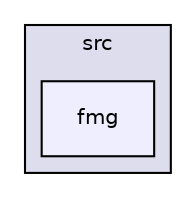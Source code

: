 digraph "src/fmg" {
  compound=true
  node [ fontsize="10", fontname="Helvetica"];
  edge [ labelfontsize="10", labelfontname="Helvetica"];
  subgraph clusterdir_68267d1309a1af8e8297ef4c3efbcdba {
    graph [ bgcolor="#ddddee", pencolor="black", label="src" fontname="Helvetica", fontsize="10", URL="dir_68267d1309a1af8e8297ef4c3efbcdba.html"]
  dir_8fd79edc19fe1dbe3cd007a4cb8a9e72 [shape=box, label="fmg", style="filled", fillcolor="#eeeeff", pencolor="black", URL="dir_8fd79edc19fe1dbe3cd007a4cb8a9e72.html"];
  }
}
